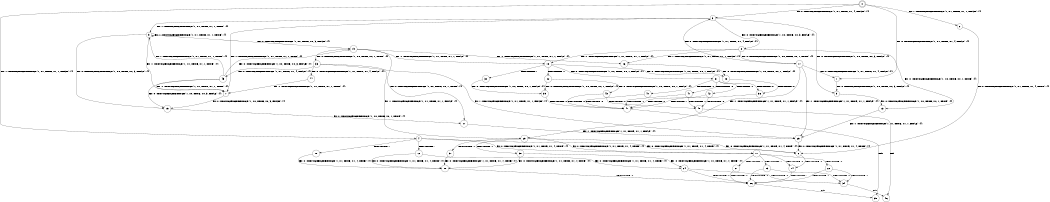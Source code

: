 digraph BCG {
size = "7, 10.5";
center = TRUE;
node [shape = circle];
0 [peripheries = 2];
0 -> 1 [label = "EX !0 !ATOMIC_EXCH_BRANCH (1, +1, TRUE, +1, 4, FALSE) !{}"];
0 -> 2 [label = "EX !1 !ATOMIC_EXCH_BRANCH (1, +1, TRUE, +1, 1, FALSE) !{}"];
0 -> 3 [label = "EX !0 !ATOMIC_EXCH_BRANCH (1, +1, TRUE, +1, 4, FALSE) !{}"];
0 -> 4 [label = "EX !1 !ATOMIC_EXCH_BRANCH (1, +1, TRUE, +1, 1, FALSE) !{}"];
1 -> 5 [label = "EX !0 !ATOMIC_EXCH_BRANCH (1, +0, TRUE, +0, 3, FALSE) !{}"];
2 -> 6 [label = "EX !0 !ATOMIC_EXCH_BRANCH (1, +1, TRUE, +1, 4, TRUE) !{}"];
3 -> 5 [label = "EX !0 !ATOMIC_EXCH_BRANCH (1, +0, TRUE, +0, 3, FALSE) !{}"];
3 -> 7 [label = "EX !1 !ATOMIC_EXCH_BRANCH (1, +1, TRUE, +1, 1, TRUE) !{}"];
3 -> 8 [label = "EX !0 !ATOMIC_EXCH_BRANCH (1, +0, TRUE, +0, 3, FALSE) !{}"];
3 -> 9 [label = "EX !1 !ATOMIC_EXCH_BRANCH (1, +1, TRUE, +1, 1, TRUE) !{}"];
4 -> 6 [label = "EX !0 !ATOMIC_EXCH_BRANCH (1, +1, TRUE, +1, 4, TRUE) !{}"];
4 -> 10 [label = "TERMINATE !1"];
4 -> 11 [label = "EX !0 !ATOMIC_EXCH_BRANCH (1, +1, TRUE, +1, 4, TRUE) !{}"];
4 -> 12 [label = "TERMINATE !1"];
5 -> 13 [label = "EX !0 !ATOMIC_EXCH_BRANCH (1, +0, TRUE, +0, 1, TRUE) !{}"];
6 -> 14 [label = "TERMINATE !0"];
7 -> 15 [label = "EX !0 !ATOMIC_EXCH_BRANCH (1, +0, TRUE, +0, 3, FALSE) !{}"];
8 -> 13 [label = "EX !0 !ATOMIC_EXCH_BRANCH (1, +0, TRUE, +0, 1, TRUE) !{}"];
8 -> 16 [label = "EX !1 !ATOMIC_EXCH_BRANCH (1, +1, TRUE, +1, 1, FALSE) !{}"];
8 -> 17 [label = "EX !0 !ATOMIC_EXCH_BRANCH (1, +0, TRUE, +0, 1, TRUE) !{}"];
8 -> 18 [label = "EX !1 !ATOMIC_EXCH_BRANCH (1, +1, TRUE, +1, 1, FALSE) !{}"];
9 -> 15 [label = "EX !0 !ATOMIC_EXCH_BRANCH (1, +0, TRUE, +0, 3, FALSE) !{}"];
9 -> 7 [label = "EX !1 !ATOMIC_EXCH_BRANCH (1, +1, TRUE, +1, 1, TRUE) !{}"];
9 -> 19 [label = "EX !0 !ATOMIC_EXCH_BRANCH (1, +0, TRUE, +0, 3, FALSE) !{}"];
9 -> 9 [label = "EX !1 !ATOMIC_EXCH_BRANCH (1, +1, TRUE, +1, 1, TRUE) !{}"];
10 -> 20 [label = "EX !0 !ATOMIC_EXCH_BRANCH (1, +1, TRUE, +1, 4, TRUE) !{}"];
11 -> 14 [label = "TERMINATE !0"];
11 -> 21 [label = "TERMINATE !1"];
11 -> 22 [label = "TERMINATE !0"];
11 -> 23 [label = "TERMINATE !1"];
12 -> 20 [label = "EX !0 !ATOMIC_EXCH_BRANCH (1, +1, TRUE, +1, 4, TRUE) !{}"];
12 -> 24 [label = "EX !0 !ATOMIC_EXCH_BRANCH (1, +1, TRUE, +1, 4, TRUE) !{}"];
13 -> 25 [label = "EX !1 !ATOMIC_EXCH_BRANCH (1, +1, TRUE, +1, 1, FALSE) !{}"];
14 -> 26 [label = "TERMINATE !1"];
15 -> 27 [label = "EX !0 !ATOMIC_EXCH_BRANCH (1, +0, TRUE, +0, 1, TRUE) !{}"];
16 -> 28 [label = "EX !0 !ATOMIC_EXCH_BRANCH (1, +0, TRUE, +0, 1, FALSE) !{}"];
17 -> 1 [label = "EX !0 !ATOMIC_EXCH_BRANCH (1, +1, TRUE, +1, 4, FALSE) !{}"];
17 -> 25 [label = "EX !1 !ATOMIC_EXCH_BRANCH (1, +1, TRUE, +1, 1, FALSE) !{}"];
17 -> 3 [label = "EX !0 !ATOMIC_EXCH_BRANCH (1, +1, TRUE, +1, 4, FALSE) !{}"];
17 -> 29 [label = "EX !1 !ATOMIC_EXCH_BRANCH (1, +1, TRUE, +1, 1, FALSE) !{}"];
18 -> 28 [label = "EX !0 !ATOMIC_EXCH_BRANCH (1, +0, TRUE, +0, 1, FALSE) !{}"];
18 -> 30 [label = "TERMINATE !1"];
18 -> 31 [label = "EX !0 !ATOMIC_EXCH_BRANCH (1, +0, TRUE, +0, 1, FALSE) !{}"];
18 -> 32 [label = "TERMINATE !1"];
19 -> 27 [label = "EX !0 !ATOMIC_EXCH_BRANCH (1, +0, TRUE, +0, 1, TRUE) !{}"];
19 -> 16 [label = "EX !1 !ATOMIC_EXCH_BRANCH (1, +1, TRUE, +1, 1, FALSE) !{}"];
19 -> 33 [label = "EX !0 !ATOMIC_EXCH_BRANCH (1, +0, TRUE, +0, 1, TRUE) !{}"];
19 -> 18 [label = "EX !1 !ATOMIC_EXCH_BRANCH (1, +1, TRUE, +1, 1, FALSE) !{}"];
20 -> 26 [label = "TERMINATE !0"];
21 -> 26 [label = "TERMINATE !0"];
22 -> 26 [label = "TERMINATE !1"];
22 -> 34 [label = "TERMINATE !1"];
23 -> 26 [label = "TERMINATE !0"];
23 -> 34 [label = "TERMINATE !0"];
24 -> 26 [label = "TERMINATE !0"];
24 -> 34 [label = "TERMINATE !0"];
25 -> 6 [label = "EX !0 !ATOMIC_EXCH_BRANCH (1, +1, TRUE, +1, 4, TRUE) !{}"];
26 -> 35 [label = "exit"];
27 -> 25 [label = "EX !1 !ATOMIC_EXCH_BRANCH (1, +1, TRUE, +1, 1, FALSE) !{}"];
28 -> 36 [label = "TERMINATE !0"];
29 -> 6 [label = "EX !0 !ATOMIC_EXCH_BRANCH (1, +1, TRUE, +1, 4, TRUE) !{}"];
29 -> 37 [label = "TERMINATE !1"];
29 -> 11 [label = "EX !0 !ATOMIC_EXCH_BRANCH (1, +1, TRUE, +1, 4, TRUE) !{}"];
29 -> 38 [label = "TERMINATE !1"];
30 -> 39 [label = "EX !0 !ATOMIC_EXCH_BRANCH (1, +0, TRUE, +0, 1, FALSE) !{}"];
31 -> 36 [label = "TERMINATE !0"];
31 -> 40 [label = "TERMINATE !1"];
31 -> 41 [label = "TERMINATE !0"];
31 -> 42 [label = "TERMINATE !1"];
32 -> 39 [label = "EX !0 !ATOMIC_EXCH_BRANCH (1, +0, TRUE, +0, 1, FALSE) !{}"];
32 -> 43 [label = "EX !0 !ATOMIC_EXCH_BRANCH (1, +0, TRUE, +0, 1, FALSE) !{}"];
33 -> 44 [label = "EX !0 !ATOMIC_EXCH_BRANCH (1, +1, TRUE, +1, 4, FALSE) !{}"];
33 -> 25 [label = "EX !1 !ATOMIC_EXCH_BRANCH (1, +1, TRUE, +1, 1, FALSE) !{}"];
33 -> 45 [label = "EX !0 !ATOMIC_EXCH_BRANCH (1, +1, TRUE, +1, 4, FALSE) !{}"];
33 -> 29 [label = "EX !1 !ATOMIC_EXCH_BRANCH (1, +1, TRUE, +1, 1, FALSE) !{}"];
34 -> 46 [label = "exit"];
36 -> 47 [label = "TERMINATE !1"];
37 -> 20 [label = "EX !0 !ATOMIC_EXCH_BRANCH (1, +1, TRUE, +1, 4, TRUE) !{}"];
38 -> 20 [label = "EX !0 !ATOMIC_EXCH_BRANCH (1, +1, TRUE, +1, 4, TRUE) !{}"];
38 -> 24 [label = "EX !0 !ATOMIC_EXCH_BRANCH (1, +1, TRUE, +1, 4, TRUE) !{}"];
39 -> 47 [label = "TERMINATE !0"];
40 -> 47 [label = "TERMINATE !0"];
41 -> 47 [label = "TERMINATE !1"];
41 -> 48 [label = "TERMINATE !1"];
42 -> 47 [label = "TERMINATE !0"];
42 -> 48 [label = "TERMINATE !0"];
43 -> 47 [label = "TERMINATE !0"];
43 -> 48 [label = "TERMINATE !0"];
44 -> 7 [label = "EX !1 !ATOMIC_EXCH_BRANCH (1, +1, TRUE, +1, 1, TRUE) !{}"];
45 -> 15 [label = "EX !0 !ATOMIC_EXCH_BRANCH (1, +0, TRUE, +0, 3, FALSE) !{}"];
45 -> 7 [label = "EX !1 !ATOMIC_EXCH_BRANCH (1, +1, TRUE, +1, 1, TRUE) !{}"];
45 -> 19 [label = "EX !0 !ATOMIC_EXCH_BRANCH (1, +0, TRUE, +0, 3, FALSE) !{}"];
45 -> 9 [label = "EX !1 !ATOMIC_EXCH_BRANCH (1, +1, TRUE, +1, 1, TRUE) !{}"];
47 -> 35 [label = "exit"];
48 -> 46 [label = "exit"];
}
